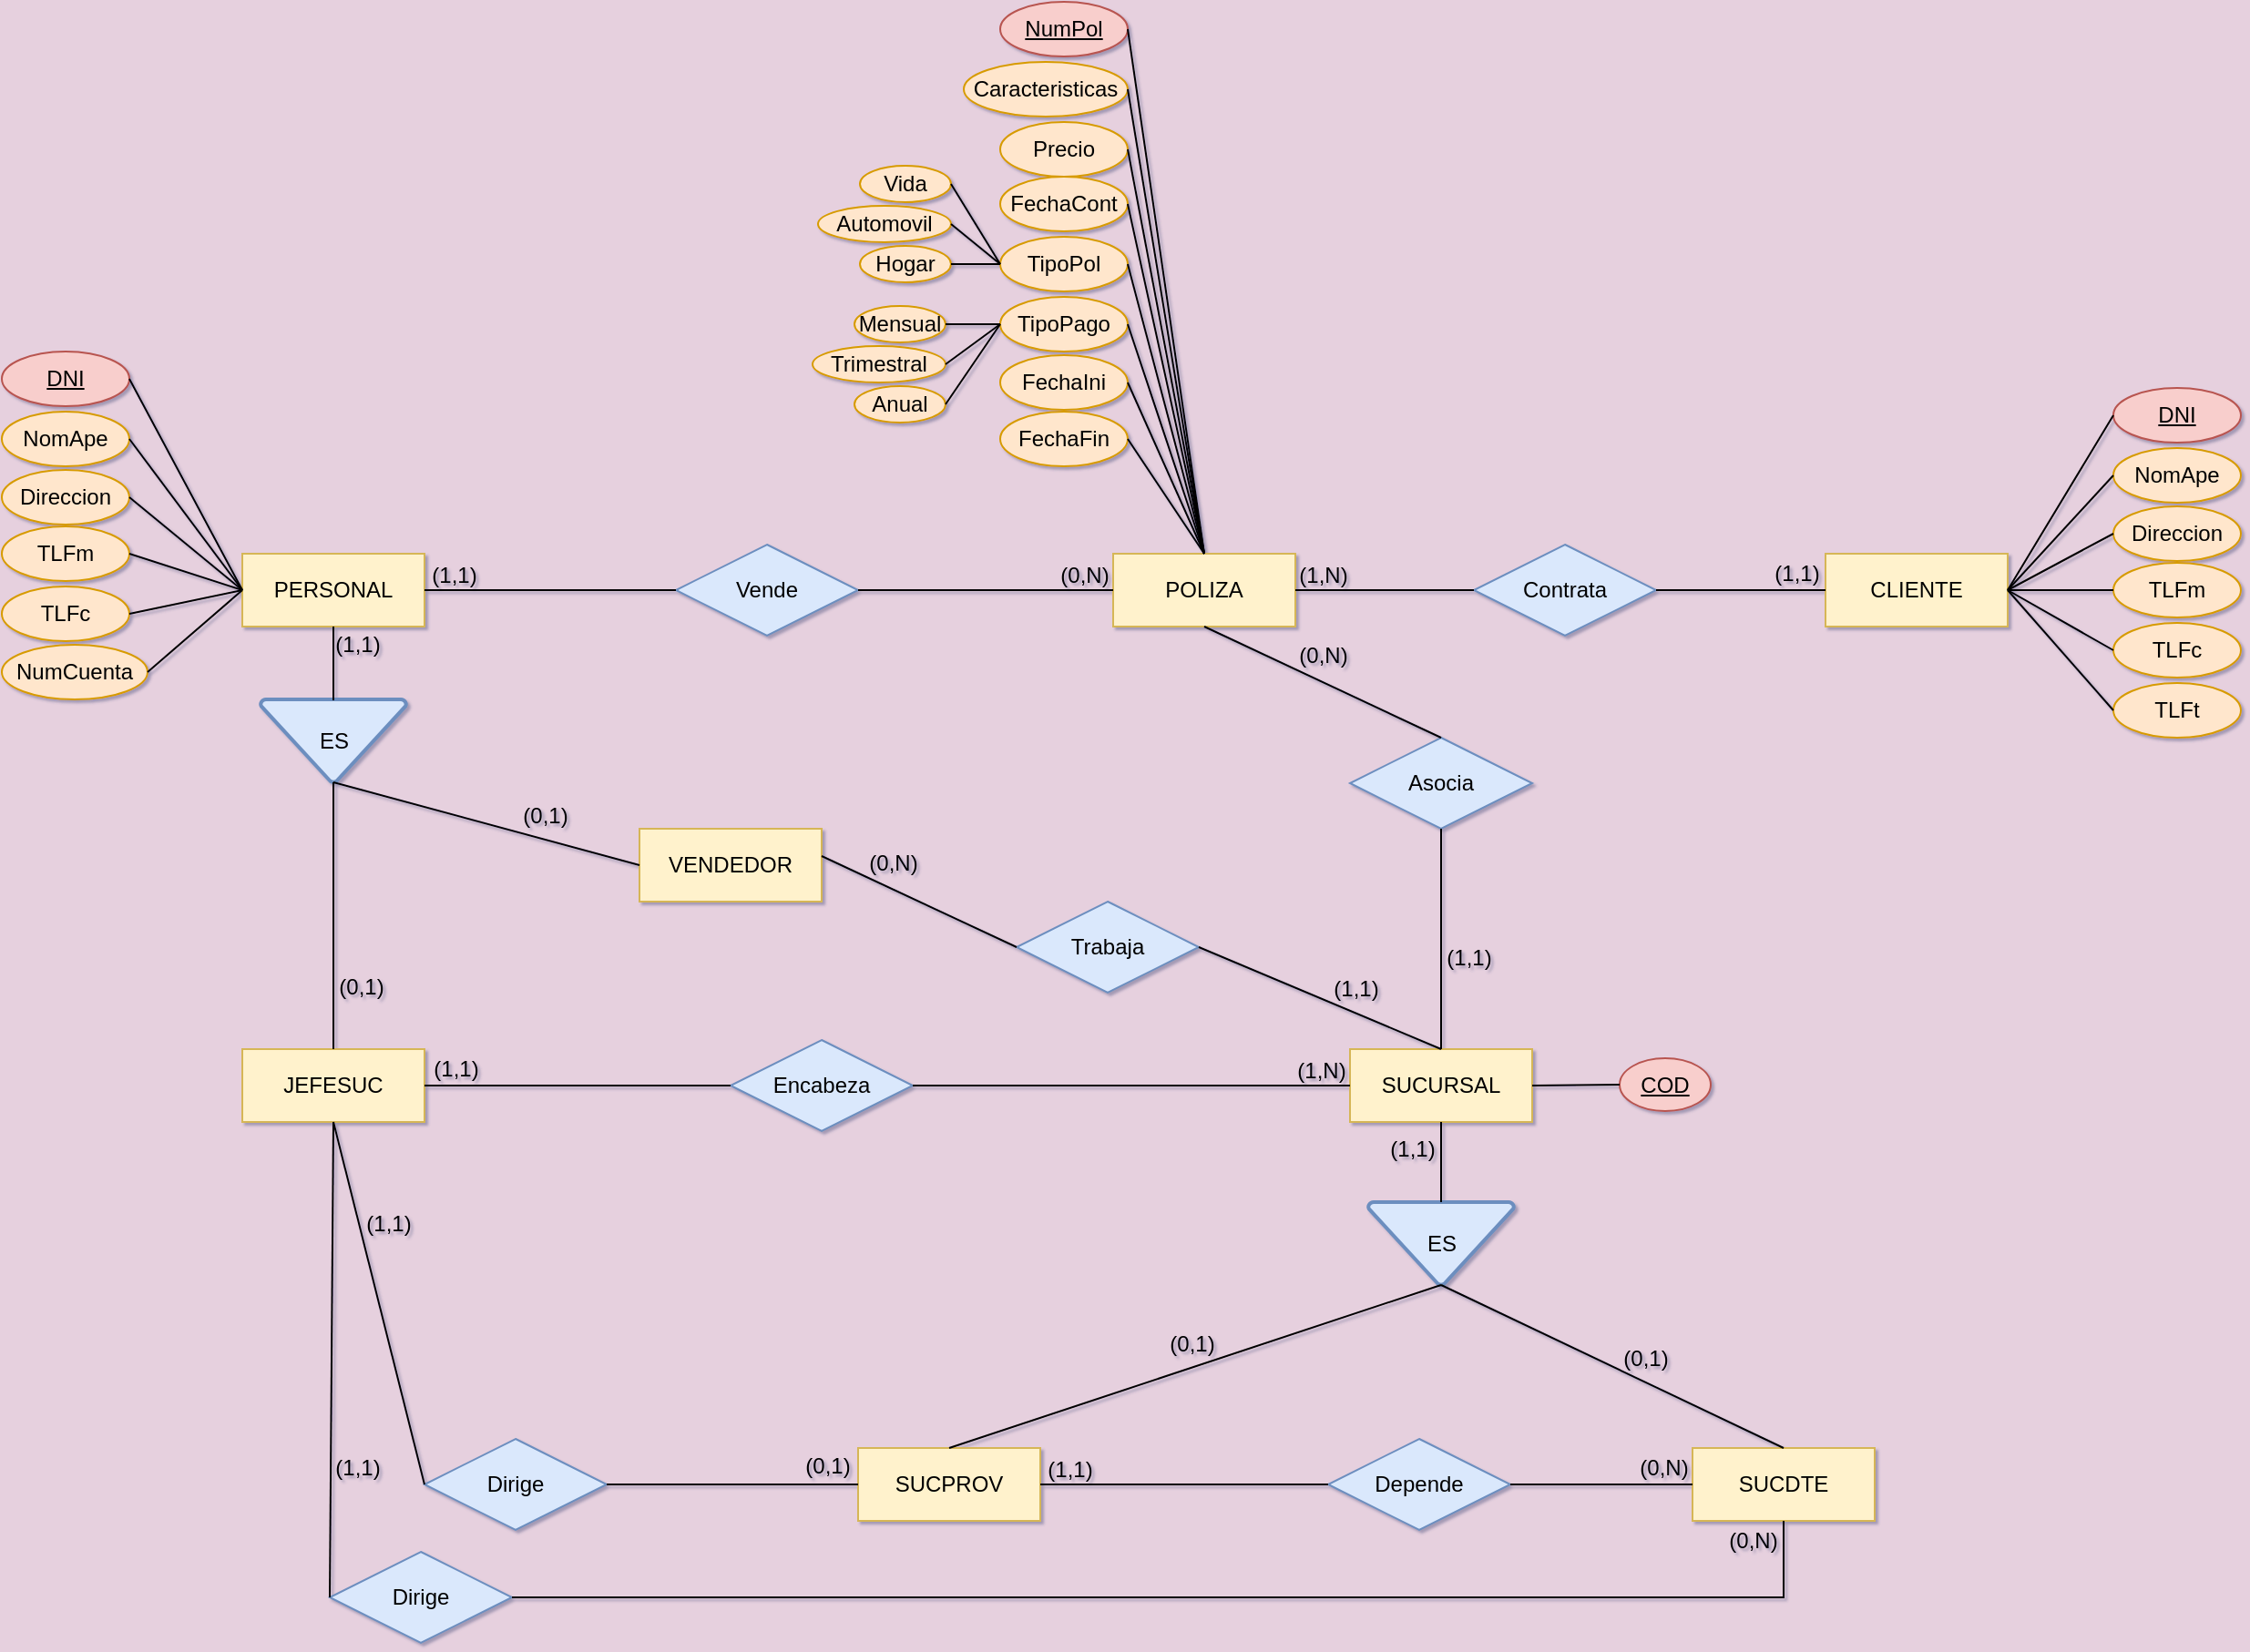<mxfile version="28.2.5">
  <diagram name="Página-1" id="L_BSh97Rvrajgwu3YOM5">
    <mxGraphModel dx="1678" dy="925" grid="1" gridSize="10" guides="1" tooltips="1" connect="1" arrows="1" fold="1" page="1" pageScale="1" pageWidth="2336" pageHeight="1654" background="light-dark(#E6D0DE,#AF8383)" math="0" shadow="1">
      <root>
        <mxCell id="0" />
        <mxCell id="1" parent="0" />
        <mxCell id="KrXGOnQtJ1yFIMdC9X8o-1" value="CLIENTE" style="whiteSpace=wrap;html=1;align=center;fillColor=#fff2cc;strokeColor=#d6b656;" parent="1" vertex="1">
          <mxGeometry x="1673" y="481" width="100" height="40" as="geometry" />
        </mxCell>
        <mxCell id="KrXGOnQtJ1yFIMdC9X8o-2" value="POLIZA" style="whiteSpace=wrap;html=1;align=center;fillColor=#fff2cc;strokeColor=#d6b656;" parent="1" vertex="1">
          <mxGeometry x="1282" y="481" width="100" height="40" as="geometry" />
        </mxCell>
        <mxCell id="KrXGOnQtJ1yFIMdC9X8o-3" value="SUCURSAL" style="whiteSpace=wrap;html=1;align=center;fillColor=#fff2cc;strokeColor=#d6b656;" parent="1" vertex="1">
          <mxGeometry x="1412" y="753" width="100" height="40" as="geometry" />
        </mxCell>
        <mxCell id="KrXGOnQtJ1yFIMdC9X8o-4" value="PERSONAL" style="whiteSpace=wrap;html=1;align=center;fillColor=#fff2cc;strokeColor=#d6b656;" parent="1" vertex="1">
          <mxGeometry x="804" y="481" width="100" height="40" as="geometry" />
        </mxCell>
        <mxCell id="KrXGOnQtJ1yFIMdC9X8o-5" value="&lt;div&gt;JEFESUC&lt;/div&gt;" style="whiteSpace=wrap;html=1;align=center;fillColor=#fff2cc;strokeColor=#d6b656;" parent="1" vertex="1">
          <mxGeometry x="804" y="753" width="100" height="40" as="geometry" />
        </mxCell>
        <mxCell id="KrXGOnQtJ1yFIMdC9X8o-6" value="VENDEDOR" style="whiteSpace=wrap;html=1;align=center;fillColor=#fff2cc;strokeColor=#d6b656;" parent="1" vertex="1">
          <mxGeometry x="1022" y="632" width="100" height="40" as="geometry" />
        </mxCell>
        <mxCell id="KrXGOnQtJ1yFIMdC9X8o-8" value="SUCPROV" style="whiteSpace=wrap;html=1;align=center;fillColor=#fff2cc;strokeColor=#d6b656;" parent="1" vertex="1">
          <mxGeometry x="1142" y="972" width="100" height="40" as="geometry" />
        </mxCell>
        <mxCell id="KrXGOnQtJ1yFIMdC9X8o-9" value="SUCDTE" style="whiteSpace=wrap;html=1;align=center;fillColor=#fff2cc;strokeColor=#d6b656;" parent="1" vertex="1">
          <mxGeometry x="1600" y="972" width="100" height="40" as="geometry" />
        </mxCell>
        <mxCell id="KrXGOnQtJ1yFIMdC9X8o-10" value="Contrata" style="shape=rhombus;perimeter=rhombusPerimeter;whiteSpace=wrap;html=1;align=center;fillColor=#dae8fc;strokeColor=#6c8ebf;" parent="1" vertex="1">
          <mxGeometry x="1480" y="476" width="100" height="50" as="geometry" />
        </mxCell>
        <mxCell id="KrXGOnQtJ1yFIMdC9X8o-11" value="Vende" style="shape=rhombus;perimeter=rhombusPerimeter;whiteSpace=wrap;html=1;align=center;fillColor=#dae8fc;strokeColor=#6c8ebf;" parent="1" vertex="1">
          <mxGeometry x="1042" y="476" width="100" height="50" as="geometry" />
        </mxCell>
        <mxCell id="KrXGOnQtJ1yFIMdC9X8o-12" value="Depende" style="shape=rhombus;perimeter=rhombusPerimeter;whiteSpace=wrap;html=1;align=center;fillColor=#dae8fc;strokeColor=#6c8ebf;" parent="1" vertex="1">
          <mxGeometry x="1400" y="967" width="100" height="50" as="geometry" />
        </mxCell>
        <mxCell id="KrXGOnQtJ1yFIMdC9X8o-13" value="Encabeza" style="shape=rhombus;perimeter=rhombusPerimeter;whiteSpace=wrap;html=1;align=center;fillColor=#dae8fc;strokeColor=#6c8ebf;" parent="1" vertex="1">
          <mxGeometry x="1072" y="748" width="100" height="50" as="geometry" />
        </mxCell>
        <mxCell id="KrXGOnQtJ1yFIMdC9X8o-14" value="Trabaja" style="shape=rhombus;perimeter=rhombusPerimeter;whiteSpace=wrap;html=1;align=center;fillColor=#dae8fc;strokeColor=#6c8ebf;" parent="1" vertex="1">
          <mxGeometry x="1229" y="672" width="100" height="50" as="geometry" />
        </mxCell>
        <mxCell id="KrXGOnQtJ1yFIMdC9X8o-15" value="Dirige" style="shape=rhombus;perimeter=rhombusPerimeter;whiteSpace=wrap;html=1;align=center;fillColor=#dae8fc;strokeColor=#6c8ebf;" parent="1" vertex="1">
          <mxGeometry x="904" y="967" width="100" height="50" as="geometry" />
        </mxCell>
        <mxCell id="KrXGOnQtJ1yFIMdC9X8o-16" value="Dirige" style="shape=rhombus;perimeter=rhombusPerimeter;whiteSpace=wrap;html=1;align=center;fillColor=#dae8fc;strokeColor=#6c8ebf;" parent="1" vertex="1">
          <mxGeometry x="852" y="1029" width="100" height="50" as="geometry" />
        </mxCell>
        <mxCell id="KrXGOnQtJ1yFIMdC9X8o-17" value="Asocia" style="shape=rhombus;perimeter=rhombusPerimeter;whiteSpace=wrap;html=1;align=center;fillColor=#dae8fc;strokeColor=#6c8ebf;" parent="1" vertex="1">
          <mxGeometry x="1412" y="582" width="100" height="50" as="geometry" />
        </mxCell>
        <mxCell id="KrXGOnQtJ1yFIMdC9X8o-18" value="" style="endArrow=none;html=1;rounded=0;entryX=0;entryY=0.5;entryDx=0;entryDy=0;exitX=1;exitY=0.5;exitDx=0;exitDy=0;" parent="1" source="KrXGOnQtJ1yFIMdC9X8o-5" target="KrXGOnQtJ1yFIMdC9X8o-13" edge="1">
          <mxGeometry relative="1" as="geometry">
            <mxPoint x="892" y="778" as="sourcePoint" />
            <mxPoint x="1002" y="772.5" as="targetPoint" />
          </mxGeometry>
        </mxCell>
        <mxCell id="KrXGOnQtJ1yFIMdC9X8o-19" value="" style="endArrow=none;html=1;rounded=0;entryX=0;entryY=0.5;entryDx=0;entryDy=0;exitX=1;exitY=0.5;exitDx=0;exitDy=0;" parent="1" source="KrXGOnQtJ1yFIMdC9X8o-13" target="KrXGOnQtJ1yFIMdC9X8o-3" edge="1">
          <mxGeometry relative="1" as="geometry">
            <mxPoint x="1152" y="823" as="sourcePoint" />
            <mxPoint x="1382" y="828" as="targetPoint" />
          </mxGeometry>
        </mxCell>
        <mxCell id="KrXGOnQtJ1yFIMdC9X8o-20" value="" style="endArrow=none;html=1;rounded=0;entryX=0;entryY=0.5;entryDx=0;entryDy=0;exitX=1;exitY=0.5;exitDx=0;exitDy=0;" parent="1" source="KrXGOnQtJ1yFIMdC9X8o-8" target="KrXGOnQtJ1yFIMdC9X8o-12" edge="1">
          <mxGeometry relative="1" as="geometry">
            <mxPoint x="792" y="573" as="sourcePoint" />
            <mxPoint x="1022" y="578" as="targetPoint" />
          </mxGeometry>
        </mxCell>
        <mxCell id="KrXGOnQtJ1yFIMdC9X8o-21" value="" style="endArrow=none;html=1;rounded=0;exitX=1;exitY=0.5;exitDx=0;exitDy=0;entryX=0;entryY=0.5;entryDx=0;entryDy=0;" parent="1" source="KrXGOnQtJ1yFIMdC9X8o-12" target="KrXGOnQtJ1yFIMdC9X8o-9" edge="1">
          <mxGeometry relative="1" as="geometry">
            <mxPoint x="612" y="573" as="sourcePoint" />
            <mxPoint x="1550" y="1017" as="targetPoint" />
          </mxGeometry>
        </mxCell>
        <mxCell id="Dobw_pbnJO2B4XNPJlrt-1" value="" style="endArrow=none;html=1;rounded=0;entryX=1;entryY=0.5;entryDx=0;entryDy=0;exitX=0;exitY=0.5;exitDx=0;exitDy=0;" parent="1" source="KrXGOnQtJ1yFIMdC9X8o-8" target="KrXGOnQtJ1yFIMdC9X8o-15" edge="1">
          <mxGeometry relative="1" as="geometry">
            <mxPoint x="662" y="443" as="sourcePoint" />
            <mxPoint x="692" y="723" as="targetPoint" />
          </mxGeometry>
        </mxCell>
        <mxCell id="Dobw_pbnJO2B4XNPJlrt-2" value="" style="endArrow=none;html=1;rounded=0;entryX=0;entryY=0.5;entryDx=0;entryDy=0;exitX=1;exitY=0.375;exitDx=0;exitDy=0;exitPerimeter=0;" parent="1" source="KrXGOnQtJ1yFIMdC9X8o-6" target="KrXGOnQtJ1yFIMdC9X8o-14" edge="1">
          <mxGeometry relative="1" as="geometry">
            <mxPoint x="1122" y="662" as="sourcePoint" />
            <mxPoint x="1262" y="722" as="targetPoint" />
          </mxGeometry>
        </mxCell>
        <mxCell id="Dobw_pbnJO2B4XNPJlrt-3" value="" style="endArrow=none;html=1;rounded=0;entryX=0;entryY=0.5;entryDx=0;entryDy=0;exitX=0.5;exitY=1;exitDx=0;exitDy=0;" parent="1" source="KrXGOnQtJ1yFIMdC9X8o-5" target="KrXGOnQtJ1yFIMdC9X8o-15" edge="1">
          <mxGeometry relative="1" as="geometry">
            <mxPoint x="943.52" y="857" as="sourcePoint" />
            <mxPoint x="943.52" y="947" as="targetPoint" />
          </mxGeometry>
        </mxCell>
        <mxCell id="Dobw_pbnJO2B4XNPJlrt-6" value="" style="endArrow=none;html=1;rounded=0;entryX=0;entryY=0.5;entryDx=0;entryDy=0;exitX=0.5;exitY=1;exitDx=0;exitDy=0;" parent="1" source="KrXGOnQtJ1yFIMdC9X8o-5" target="KrXGOnQtJ1yFIMdC9X8o-16" edge="1">
          <mxGeometry relative="1" as="geometry">
            <mxPoint x="884" y="838" as="sourcePoint" />
            <mxPoint x="1024" y="898" as="targetPoint" />
          </mxGeometry>
        </mxCell>
        <mxCell id="Dobw_pbnJO2B4XNPJlrt-8" value="" style="endArrow=none;html=1;rounded=0;exitX=1;exitY=0.5;exitDx=0;exitDy=0;entryX=0.5;entryY=1;entryDx=0;entryDy=0;" parent="1" source="KrXGOnQtJ1yFIMdC9X8o-16" target="KrXGOnQtJ1yFIMdC9X8o-9" edge="1">
          <mxGeometry relative="1" as="geometry">
            <mxPoint x="842" y="878" as="sourcePoint" />
            <mxPoint x="1740" y="1037" as="targetPoint" />
            <Array as="points">
              <mxPoint x="1650" y="1054" />
            </Array>
          </mxGeometry>
        </mxCell>
        <mxCell id="Dobw_pbnJO2B4XNPJlrt-39" value="ES" style="shape=mxgraph.flowchart.merge_or_storage;strokeWidth=2;gradientDirection=north;fontStyle=0;html=1;fillColor=#dae8fc;strokeColor=#6c8ebf;" parent="1" vertex="1">
          <mxGeometry x="814" y="561" width="80" height="45.5" as="geometry" />
        </mxCell>
        <mxCell id="Dobw_pbnJO2B4XNPJlrt-63" value="" style="endArrow=none;html=1;rounded=0;entryX=0.5;entryY=0.011;entryDx=0;entryDy=0;entryPerimeter=0;exitX=0.5;exitY=1;exitDx=0;exitDy=0;" parent="1" source="KrXGOnQtJ1yFIMdC9X8o-4" target="Dobw_pbnJO2B4XNPJlrt-39" edge="1">
          <mxGeometry relative="1" as="geometry">
            <mxPoint x="934" y="551" as="sourcePoint" />
            <mxPoint x="834" y="921" as="targetPoint" />
          </mxGeometry>
        </mxCell>
        <mxCell id="Dobw_pbnJO2B4XNPJlrt-64" value="" style="endArrow=none;html=1;rounded=0;entryX=0;entryY=0.5;entryDx=0;entryDy=0;exitX=0.5;exitY=1;exitDx=0;exitDy=0;exitPerimeter=0;" parent="1" source="Dobw_pbnJO2B4XNPJlrt-39" target="KrXGOnQtJ1yFIMdC9X8o-6" edge="1">
          <mxGeometry relative="1" as="geometry">
            <mxPoint x="922" y="750.995" as="sourcePoint" />
            <mxPoint x="1032" y="731" as="targetPoint" />
          </mxGeometry>
        </mxCell>
        <mxCell id="Dobw_pbnJO2B4XNPJlrt-65" value="" style="endArrow=none;html=1;rounded=0;exitX=0.5;exitY=1;exitDx=0;exitDy=0;exitPerimeter=0;entryX=0.5;entryY=0;entryDx=0;entryDy=0;" parent="1" source="Dobw_pbnJO2B4XNPJlrt-39" target="KrXGOnQtJ1yFIMdC9X8o-5" edge="1">
          <mxGeometry relative="1" as="geometry">
            <mxPoint x="994" y="691" as="sourcePoint" />
            <mxPoint x="864" y="861" as="targetPoint" />
          </mxGeometry>
        </mxCell>
        <mxCell id="Dobw_pbnJO2B4XNPJlrt-66" value="" style="endArrow=none;html=1;rounded=0;entryX=0.5;entryY=0;entryDx=0;entryDy=0;exitX=1;exitY=0.5;exitDx=0;exitDy=0;" parent="1" source="KrXGOnQtJ1yFIMdC9X8o-14" target="KrXGOnQtJ1yFIMdC9X8o-3" edge="1">
          <mxGeometry relative="1" as="geometry">
            <mxPoint x="1332" y="771" as="sourcePoint" />
            <mxPoint x="1289" y="801" as="targetPoint" />
          </mxGeometry>
        </mxCell>
        <mxCell id="Dobw_pbnJO2B4XNPJlrt-67" value="" style="endArrow=none;html=1;rounded=0;exitX=1;exitY=0.5;exitDx=0;exitDy=0;exitPerimeter=0;" parent="1" source="KrXGOnQtJ1yFIMdC9X8o-11" target="KrXGOnQtJ1yFIMdC9X8o-2" edge="1">
          <mxGeometry relative="1" as="geometry">
            <mxPoint x="1132" y="581" as="sourcePoint" />
            <mxPoint x="1239" y="631" as="targetPoint" />
          </mxGeometry>
        </mxCell>
        <mxCell id="Dobw_pbnJO2B4XNPJlrt-68" value="" style="endArrow=none;html=1;rounded=0;exitX=1;exitY=0.5;exitDx=0;exitDy=0;entryX=0;entryY=0.5;entryDx=0;entryDy=0;" parent="1" source="KrXGOnQtJ1yFIMdC9X8o-4" target="KrXGOnQtJ1yFIMdC9X8o-11" edge="1">
          <mxGeometry relative="1" as="geometry">
            <mxPoint x="922" y="501" as="sourcePoint" />
            <mxPoint x="1020" y="510" as="targetPoint" />
          </mxGeometry>
        </mxCell>
        <mxCell id="Dobw_pbnJO2B4XNPJlrt-69" value="" style="endArrow=none;html=1;rounded=0;exitX=1;exitY=0.5;exitDx=0;exitDy=0;entryX=0;entryY=0.5;entryDx=0;entryDy=0;" parent="1" source="KrXGOnQtJ1yFIMdC9X8o-10" target="KrXGOnQtJ1yFIMdC9X8o-1" edge="1">
          <mxGeometry relative="1" as="geometry">
            <mxPoint x="1682" y="511" as="sourcePoint" />
            <mxPoint x="1780" y="510" as="targetPoint" />
          </mxGeometry>
        </mxCell>
        <mxCell id="Dobw_pbnJO2B4XNPJlrt-70" value="" style="endArrow=none;html=1;rounded=0;entryX=0;entryY=0.5;entryDx=0;entryDy=0;exitX=1;exitY=0.5;exitDx=0;exitDy=0;exitPerimeter=0;" parent="1" source="KrXGOnQtJ1yFIMdC9X8o-2" target="KrXGOnQtJ1yFIMdC9X8o-10" edge="1">
          <mxGeometry relative="1" as="geometry">
            <mxPoint x="1472" y="531" as="sourcePoint" />
            <mxPoint x="1579" y="581" as="targetPoint" />
          </mxGeometry>
        </mxCell>
        <mxCell id="Dobw_pbnJO2B4XNPJlrt-71" value="" style="endArrow=none;html=1;rounded=0;exitX=0.5;exitY=1;exitDx=0;exitDy=0;exitPerimeter=0;entryX=0.5;entryY=0;entryDx=0;entryDy=0;" parent="1" source="KrXGOnQtJ1yFIMdC9X8o-2" target="KrXGOnQtJ1yFIMdC9X8o-17" edge="1">
          <mxGeometry relative="1" as="geometry">
            <mxPoint x="1392" y="631" as="sourcePoint" />
            <mxPoint x="1472" y="681" as="targetPoint" />
          </mxGeometry>
        </mxCell>
        <mxCell id="Dobw_pbnJO2B4XNPJlrt-72" value="" style="endArrow=none;html=1;rounded=0;exitX=0.5;exitY=1;exitDx=0;exitDy=0;" parent="1" source="KrXGOnQtJ1yFIMdC9X8o-17" target="KrXGOnQtJ1yFIMdC9X8o-3" edge="1">
          <mxGeometry relative="1" as="geometry">
            <mxPoint x="1472" y="711" as="sourcePoint" />
            <mxPoint x="1482" y="861" as="targetPoint" />
          </mxGeometry>
        </mxCell>
        <mxCell id="Dobw_pbnJO2B4XNPJlrt-73" value="NomApe" style="ellipse;whiteSpace=wrap;html=1;fillColor=#ffe6cc;strokeColor=#d79b00;" parent="1" vertex="1">
          <mxGeometry x="1831" y="423" width="70" height="30" as="geometry" />
        </mxCell>
        <mxCell id="Dobw_pbnJO2B4XNPJlrt-74" value="DNI" style="ellipse;whiteSpace=wrap;html=1;fillColor=#f8cecc;strokeColor=#b85450;fontStyle=4" parent="1" vertex="1">
          <mxGeometry x="1831" y="390" width="70" height="30" as="geometry" />
        </mxCell>
        <mxCell id="Dobw_pbnJO2B4XNPJlrt-75" value="Direccion" style="ellipse;whiteSpace=wrap;html=1;fillColor=#ffe6cc;strokeColor=#d79b00;" parent="1" vertex="1">
          <mxGeometry x="1831" y="455" width="70" height="30" as="geometry" />
        </mxCell>
        <mxCell id="Dobw_pbnJO2B4XNPJlrt-76" value="TLFm" style="ellipse;whiteSpace=wrap;html=1;fillColor=#ffe6cc;strokeColor=#d79b00;" parent="1" vertex="1">
          <mxGeometry x="1831" y="486" width="70" height="30" as="geometry" />
        </mxCell>
        <mxCell id="Dobw_pbnJO2B4XNPJlrt-77" value="TLFc" style="ellipse;whiteSpace=wrap;html=1;fillColor=#ffe6cc;strokeColor=#d79b00;" parent="1" vertex="1">
          <mxGeometry x="1831" y="519" width="70" height="30" as="geometry" />
        </mxCell>
        <mxCell id="Dobw_pbnJO2B4XNPJlrt-78" value="TLFt" style="ellipse;whiteSpace=wrap;html=1;fillColor=#ffe6cc;strokeColor=#d79b00;" parent="1" vertex="1">
          <mxGeometry x="1831" y="552" width="70" height="30" as="geometry" />
        </mxCell>
        <mxCell id="Dobw_pbnJO2B4XNPJlrt-79" value="NumPol" style="ellipse;whiteSpace=wrap;html=1;fillColor=#f8cecc;strokeColor=#b85450;fontStyle=4" parent="1" vertex="1">
          <mxGeometry x="1220" y="178" width="70" height="30" as="geometry" />
        </mxCell>
        <mxCell id="Dobw_pbnJO2B4XNPJlrt-80" value="Caracteristicas" style="ellipse;whiteSpace=wrap;html=1;fillColor=#ffe6cc;strokeColor=#d79b00;" parent="1" vertex="1">
          <mxGeometry x="1200" y="211" width="90" height="30" as="geometry" />
        </mxCell>
        <mxCell id="Dobw_pbnJO2B4XNPJlrt-81" value="Precio" style="ellipse;whiteSpace=wrap;html=1;fillColor=#ffe6cc;strokeColor=#d79b00;" parent="1" vertex="1">
          <mxGeometry x="1220" y="244" width="70" height="30" as="geometry" />
        </mxCell>
        <mxCell id="Dobw_pbnJO2B4XNPJlrt-82" value="FechaCont" style="ellipse;whiteSpace=wrap;html=1;fillColor=#ffe6cc;strokeColor=#d79b00;" parent="1" vertex="1">
          <mxGeometry x="1220" y="274" width="70" height="30" as="geometry" />
        </mxCell>
        <mxCell id="Dobw_pbnJO2B4XNPJlrt-83" value="TipoPol" style="ellipse;whiteSpace=wrap;html=1;fillColor=#ffe6cc;strokeColor=#d79b00;" parent="1" vertex="1">
          <mxGeometry x="1220" y="307" width="70" height="30" as="geometry" />
        </mxCell>
        <mxCell id="Dobw_pbnJO2B4XNPJlrt-84" value="TipoPago" style="ellipse;whiteSpace=wrap;html=1;fillColor=#ffe6cc;strokeColor=#d79b00;" parent="1" vertex="1">
          <mxGeometry x="1220" y="340" width="70" height="30" as="geometry" />
        </mxCell>
        <mxCell id="Dobw_pbnJO2B4XNPJlrt-85" value="FechaIni" style="ellipse;whiteSpace=wrap;html=1;fillColor=#ffe6cc;strokeColor=#d79b00;" parent="1" vertex="1">
          <mxGeometry x="1220" y="372" width="70" height="30" as="geometry" />
        </mxCell>
        <mxCell id="Dobw_pbnJO2B4XNPJlrt-86" value="FechaFin" style="ellipse;whiteSpace=wrap;html=1;fillColor=#ffe6cc;strokeColor=#d79b00;" parent="1" vertex="1">
          <mxGeometry x="1220" y="403" width="70" height="30" as="geometry" />
        </mxCell>
        <mxCell id="Dobw_pbnJO2B4XNPJlrt-87" value="Vida" style="ellipse;whiteSpace=wrap;html=1;fillColor=#ffe6cc;strokeColor=#d79b00;" parent="1" vertex="1">
          <mxGeometry x="1143" y="268" width="50" height="20" as="geometry" />
        </mxCell>
        <mxCell id="Dobw_pbnJO2B4XNPJlrt-88" value="Automovil" style="ellipse;whiteSpace=wrap;html=1;fillColor=#ffe6cc;strokeColor=#d79b00;" parent="1" vertex="1">
          <mxGeometry x="1120" y="290" width="73" height="20" as="geometry" />
        </mxCell>
        <mxCell id="Dobw_pbnJO2B4XNPJlrt-89" value="Hogar" style="ellipse;whiteSpace=wrap;html=1;fillColor=#ffe6cc;strokeColor=#d79b00;" parent="1" vertex="1">
          <mxGeometry x="1143" y="312" width="50" height="20" as="geometry" />
        </mxCell>
        <mxCell id="Dobw_pbnJO2B4XNPJlrt-90" value="COD" style="ellipse;whiteSpace=wrap;html=1;fillColor=#f8cecc;strokeColor=#b85450;fontStyle=4" parent="1" vertex="1">
          <mxGeometry x="1560" y="758" width="50" height="29" as="geometry" />
        </mxCell>
        <mxCell id="Dobw_pbnJO2B4XNPJlrt-91" value="DNI" style="ellipse;whiteSpace=wrap;html=1;fillColor=#f8cecc;strokeColor=#b85450;fontStyle=4" parent="1" vertex="1">
          <mxGeometry x="672" y="370" width="70" height="30" as="geometry" />
        </mxCell>
        <mxCell id="Dobw_pbnJO2B4XNPJlrt-92" value="NomApe" style="ellipse;whiteSpace=wrap;html=1;fillColor=#ffe6cc;strokeColor=#d79b00;" parent="1" vertex="1">
          <mxGeometry x="672" y="403" width="70" height="30" as="geometry" />
        </mxCell>
        <mxCell id="Dobw_pbnJO2B4XNPJlrt-93" value="Direccion" style="ellipse;whiteSpace=wrap;html=1;fillColor=#ffe6cc;strokeColor=#d79b00;" parent="1" vertex="1">
          <mxGeometry x="672" y="435" width="70" height="30" as="geometry" />
        </mxCell>
        <mxCell id="Dobw_pbnJO2B4XNPJlrt-94" value="TLFm" style="ellipse;whiteSpace=wrap;html=1;fillColor=#ffe6cc;strokeColor=#d79b00;" parent="1" vertex="1">
          <mxGeometry x="672" y="466" width="70" height="30" as="geometry" />
        </mxCell>
        <mxCell id="Dobw_pbnJO2B4XNPJlrt-95" value="TLFc" style="ellipse;whiteSpace=wrap;html=1;fillColor=#ffe6cc;strokeColor=#d79b00;" parent="1" vertex="1">
          <mxGeometry x="672" y="499" width="70" height="30" as="geometry" />
        </mxCell>
        <mxCell id="Dobw_pbnJO2B4XNPJlrt-96" value="NumCuenta" style="ellipse;whiteSpace=wrap;html=1;fillColor=#ffe6cc;strokeColor=#d79b00;" parent="1" vertex="1">
          <mxGeometry x="672" y="531" width="80" height="30" as="geometry" />
        </mxCell>
        <mxCell id="JXPAojj7HqvzzVR8Z2ly-1" value="ES" style="shape=mxgraph.flowchart.merge_or_storage;strokeWidth=2;gradientDirection=north;fontStyle=0;html=1;fillColor=#dae8fc;strokeColor=#6c8ebf;" parent="1" vertex="1">
          <mxGeometry x="1422" y="837" width="80" height="45.5" as="geometry" />
        </mxCell>
        <mxCell id="JXPAojj7HqvzzVR8Z2ly-2" value="" style="endArrow=none;html=1;rounded=0;entryX=0.5;entryY=0;entryDx=0;entryDy=0;exitX=0.5;exitY=1;exitDx=0;exitDy=0;entryPerimeter=0;" parent="1" source="KrXGOnQtJ1yFIMdC9X8o-3" target="JXPAojj7HqvzzVR8Z2ly-1" edge="1">
          <mxGeometry relative="1" as="geometry">
            <mxPoint x="1470" y="967" as="sourcePoint" />
            <mxPoint x="1717" y="927" as="targetPoint" />
          </mxGeometry>
        </mxCell>
        <mxCell id="JXPAojj7HqvzzVR8Z2ly-4" value="" style="endArrow=none;html=1;rounded=0;entryX=0.5;entryY=1;entryDx=0;entryDy=0;exitX=0.5;exitY=0;exitDx=0;exitDy=0;entryPerimeter=0;" parent="1" source="KrXGOnQtJ1yFIMdC9X8o-8" target="JXPAojj7HqvzzVR8Z2ly-1" edge="1">
          <mxGeometry relative="1" as="geometry">
            <mxPoint x="1440" y="977" as="sourcePoint" />
            <mxPoint x="1687" y="937" as="targetPoint" />
          </mxGeometry>
        </mxCell>
        <mxCell id="JXPAojj7HqvzzVR8Z2ly-5" value="" style="endArrow=none;html=1;rounded=0;entryX=0.5;entryY=0;entryDx=0;entryDy=0;exitX=0.5;exitY=1;exitDx=0;exitDy=0;exitPerimeter=0;" parent="1" source="JXPAojj7HqvzzVR8Z2ly-1" target="KrXGOnQtJ1yFIMdC9X8o-9" edge="1">
          <mxGeometry relative="1" as="geometry">
            <mxPoint x="1560" y="987" as="sourcePoint" />
            <mxPoint x="1807" y="947" as="targetPoint" />
          </mxGeometry>
        </mxCell>
        <mxCell id="JXPAojj7HqvzzVR8Z2ly-11" value="" style="endArrow=none;html=1;rounded=0;entryX=0;entryY=0.5;entryDx=0;entryDy=0;exitX=1;exitY=0.5;exitDx=0;exitDy=0;" parent="1" source="Dobw_pbnJO2B4XNPJlrt-91" target="KrXGOnQtJ1yFIMdC9X8o-4" edge="1">
          <mxGeometry relative="1" as="geometry">
            <mxPoint x="802" y="320" as="sourcePoint" />
            <mxPoint x="1049" y="280" as="targetPoint" />
          </mxGeometry>
        </mxCell>
        <mxCell id="JXPAojj7HqvzzVR8Z2ly-12" value="" style="endArrow=none;html=1;rounded=0;entryX=0;entryY=0.5;entryDx=0;entryDy=0;exitX=1;exitY=0.5;exitDx=0;exitDy=0;" parent="1" source="Dobw_pbnJO2B4XNPJlrt-92" target="KrXGOnQtJ1yFIMdC9X8o-4" edge="1">
          <mxGeometry relative="1" as="geometry">
            <mxPoint x="792" y="340" as="sourcePoint" />
            <mxPoint x="1039" y="300" as="targetPoint" />
          </mxGeometry>
        </mxCell>
        <mxCell id="JXPAojj7HqvzzVR8Z2ly-13" value="" style="endArrow=none;html=1;rounded=0;entryX=0;entryY=0.5;entryDx=0;entryDy=0;exitX=1;exitY=0.5;exitDx=0;exitDy=0;" parent="1" source="Dobw_pbnJO2B4XNPJlrt-93" target="KrXGOnQtJ1yFIMdC9X8o-4" edge="1">
          <mxGeometry relative="1" as="geometry">
            <mxPoint x="842" y="300" as="sourcePoint" />
            <mxPoint x="864" y="538" as="targetPoint" />
          </mxGeometry>
        </mxCell>
        <mxCell id="JXPAojj7HqvzzVR8Z2ly-14" value="" style="endArrow=none;html=1;rounded=0;entryX=0;entryY=0.5;entryDx=0;entryDy=0;exitX=1;exitY=0.5;exitDx=0;exitDy=0;" parent="1" source="Dobw_pbnJO2B4XNPJlrt-94" target="KrXGOnQtJ1yFIMdC9X8o-4" edge="1">
          <mxGeometry relative="1" as="geometry">
            <mxPoint x="802" y="320" as="sourcePoint" />
            <mxPoint x="824" y="558" as="targetPoint" />
          </mxGeometry>
        </mxCell>
        <mxCell id="JXPAojj7HqvzzVR8Z2ly-15" value="" style="endArrow=none;html=1;rounded=0;exitX=1;exitY=0.5;exitDx=0;exitDy=0;entryX=0;entryY=0.5;entryDx=0;entryDy=0;" parent="1" source="Dobw_pbnJO2B4XNPJlrt-95" target="KrXGOnQtJ1yFIMdC9X8o-4" edge="1">
          <mxGeometry relative="1" as="geometry">
            <mxPoint x="812" y="360" as="sourcePoint" />
            <mxPoint x="802" y="500" as="targetPoint" />
          </mxGeometry>
        </mxCell>
        <mxCell id="JXPAojj7HqvzzVR8Z2ly-16" value="" style="endArrow=none;html=1;rounded=0;entryX=0;entryY=0.5;entryDx=0;entryDy=0;exitX=1;exitY=0.5;exitDx=0;exitDy=0;" parent="1" source="Dobw_pbnJO2B4XNPJlrt-96" target="KrXGOnQtJ1yFIMdC9X8o-4" edge="1">
          <mxGeometry relative="1" as="geometry">
            <mxPoint x="832" y="380" as="sourcePoint" />
            <mxPoint x="854" y="618" as="targetPoint" />
          </mxGeometry>
        </mxCell>
        <mxCell id="JXPAojj7HqvzzVR8Z2ly-18" value="" style="endArrow=none;html=1;rounded=0;entryX=0.5;entryY=0;entryDx=0;entryDy=0;exitX=1;exitY=0.5;exitDx=0;exitDy=0;" parent="1" source="Dobw_pbnJO2B4XNPJlrt-79" target="KrXGOnQtJ1yFIMdC9X8o-2" edge="1">
          <mxGeometry relative="1" as="geometry">
            <mxPoint x="1300" y="280" as="sourcePoint" />
            <mxPoint x="1322" y="518" as="targetPoint" />
          </mxGeometry>
        </mxCell>
        <mxCell id="JXPAojj7HqvzzVR8Z2ly-19" value="" style="endArrow=none;html=1;rounded=0;entryX=0.5;entryY=0;entryDx=0;entryDy=0;exitX=1;exitY=0.5;exitDx=0;exitDy=0;" parent="1" source="Dobw_pbnJO2B4XNPJlrt-80" target="KrXGOnQtJ1yFIMdC9X8o-2" edge="1">
          <mxGeometry relative="1" as="geometry">
            <mxPoint x="1320" y="270" as="sourcePoint" />
            <mxPoint x="1362" y="558" as="targetPoint" />
          </mxGeometry>
        </mxCell>
        <mxCell id="JXPAojj7HqvzzVR8Z2ly-20" value="" style="endArrow=none;html=1;rounded=0;entryX=0.5;entryY=0;entryDx=0;entryDy=0;exitX=1;exitY=0.5;exitDx=0;exitDy=0;" parent="1" source="Dobw_pbnJO2B4XNPJlrt-81" target="KrXGOnQtJ1yFIMdC9X8o-2" edge="1">
          <mxGeometry relative="1" as="geometry">
            <mxPoint x="1280" y="250" as="sourcePoint" />
            <mxPoint x="1322" y="538" as="targetPoint" />
          </mxGeometry>
        </mxCell>
        <mxCell id="JXPAojj7HqvzzVR8Z2ly-21" value="" style="endArrow=none;html=1;rounded=0;entryX=0.5;entryY=0;entryDx=0;entryDy=0;exitX=1;exitY=0.5;exitDx=0;exitDy=0;" parent="1" source="Dobw_pbnJO2B4XNPJlrt-82" target="KrXGOnQtJ1yFIMdC9X8o-2" edge="1">
          <mxGeometry relative="1" as="geometry">
            <mxPoint x="1320" y="310" as="sourcePoint" />
            <mxPoint x="1362" y="598" as="targetPoint" />
          </mxGeometry>
        </mxCell>
        <mxCell id="JXPAojj7HqvzzVR8Z2ly-22" value="" style="endArrow=none;html=1;rounded=0;entryX=0;entryY=0.5;entryDx=0;entryDy=0;exitX=1;exitY=0.5;exitDx=0;exitDy=0;" parent="1" source="KrXGOnQtJ1yFIMdC9X8o-3" target="Dobw_pbnJO2B4XNPJlrt-90" edge="1">
          <mxGeometry relative="1" as="geometry">
            <mxPoint x="1630" y="717" as="sourcePoint" />
            <mxPoint x="1672" y="1005" as="targetPoint" />
          </mxGeometry>
        </mxCell>
        <mxCell id="JXPAojj7HqvzzVR8Z2ly-26" value="" style="endArrow=none;html=1;rounded=0;entryX=0.5;entryY=0;entryDx=0;entryDy=0;exitX=1;exitY=0.5;exitDx=0;exitDy=0;" parent="1" source="Dobw_pbnJO2B4XNPJlrt-83" target="KrXGOnQtJ1yFIMdC9X8o-2" edge="1">
          <mxGeometry relative="1" as="geometry">
            <mxPoint x="1300" y="300" as="sourcePoint" />
            <mxPoint x="1342" y="588" as="targetPoint" />
          </mxGeometry>
        </mxCell>
        <mxCell id="JXPAojj7HqvzzVR8Z2ly-27" value="" style="endArrow=none;html=1;rounded=0;entryX=0;entryY=0.5;entryDx=0;entryDy=0;exitX=1;exitY=0.5;exitDx=0;exitDy=0;" parent="1" source="Dobw_pbnJO2B4XNPJlrt-87" target="Dobw_pbnJO2B4XNPJlrt-83" edge="1">
          <mxGeometry relative="1" as="geometry">
            <mxPoint x="1110" y="360" as="sourcePoint" />
            <mxPoint x="1152" y="648" as="targetPoint" />
          </mxGeometry>
        </mxCell>
        <mxCell id="JXPAojj7HqvzzVR8Z2ly-28" value="" style="endArrow=none;html=1;rounded=0;entryX=0;entryY=0.5;entryDx=0;entryDy=0;exitX=1;exitY=0.5;exitDx=0;exitDy=0;" parent="1" source="Dobw_pbnJO2B4XNPJlrt-88" target="Dobw_pbnJO2B4XNPJlrt-83" edge="1">
          <mxGeometry relative="1" as="geometry">
            <mxPoint x="1130" y="340" as="sourcePoint" />
            <mxPoint x="1172" y="628" as="targetPoint" />
          </mxGeometry>
        </mxCell>
        <mxCell id="JXPAojj7HqvzzVR8Z2ly-29" value="" style="endArrow=none;html=1;rounded=0;entryX=0;entryY=0.5;entryDx=0;entryDy=0;exitX=1;exitY=0.5;exitDx=0;exitDy=0;" parent="1" source="Dobw_pbnJO2B4XNPJlrt-89" target="Dobw_pbnJO2B4XNPJlrt-83" edge="1">
          <mxGeometry relative="1" as="geometry">
            <mxPoint x="1190" y="370" as="sourcePoint" />
            <mxPoint x="1242" y="394" as="targetPoint" />
          </mxGeometry>
        </mxCell>
        <mxCell id="JXPAojj7HqvzzVR8Z2ly-30" value="" style="endArrow=none;html=1;rounded=0;entryX=0.5;entryY=0;entryDx=0;entryDy=0;exitX=1;exitY=0.5;exitDx=0;exitDy=0;" parent="1" source="Dobw_pbnJO2B4XNPJlrt-86" target="KrXGOnQtJ1yFIMdC9X8o-2" edge="1">
          <mxGeometry relative="1" as="geometry">
            <mxPoint x="1360" y="380" as="sourcePoint" />
            <mxPoint x="1412" y="404" as="targetPoint" />
          </mxGeometry>
        </mxCell>
        <mxCell id="JXPAojj7HqvzzVR8Z2ly-31" value="" style="endArrow=none;html=1;rounded=0;entryX=0.5;entryY=0;entryDx=0;entryDy=0;exitX=1;exitY=0.5;exitDx=0;exitDy=0;" parent="1" source="Dobw_pbnJO2B4XNPJlrt-85" target="KrXGOnQtJ1yFIMdC9X8o-2" edge="1">
          <mxGeometry relative="1" as="geometry">
            <mxPoint x="1360" y="390" as="sourcePoint" />
            <mxPoint x="1412" y="414" as="targetPoint" />
          </mxGeometry>
        </mxCell>
        <mxCell id="JXPAojj7HqvzzVR8Z2ly-32" value="" style="endArrow=none;html=1;rounded=0;entryX=0.5;entryY=0;entryDx=0;entryDy=0;exitX=1;exitY=0.5;exitDx=0;exitDy=0;" parent="1" source="Dobw_pbnJO2B4XNPJlrt-84" target="KrXGOnQtJ1yFIMdC9X8o-2" edge="1">
          <mxGeometry relative="1" as="geometry">
            <mxPoint x="1380" y="330" as="sourcePoint" />
            <mxPoint x="1422" y="384" as="targetPoint" />
          </mxGeometry>
        </mxCell>
        <mxCell id="JXPAojj7HqvzzVR8Z2ly-33" value="" style="endArrow=none;html=1;rounded=0;entryX=1;entryY=0.5;entryDx=0;entryDy=0;exitX=0;exitY=0.5;exitDx=0;exitDy=0;" parent="1" source="Dobw_pbnJO2B4XNPJlrt-74" target="KrXGOnQtJ1yFIMdC9X8o-1" edge="1">
          <mxGeometry relative="1" as="geometry">
            <mxPoint x="1761" y="410" as="sourcePoint" />
            <mxPoint x="1813" y="434" as="targetPoint" />
          </mxGeometry>
        </mxCell>
        <mxCell id="JXPAojj7HqvzzVR8Z2ly-34" value="" style="endArrow=none;html=1;rounded=0;entryX=1;entryY=0.5;entryDx=0;entryDy=0;exitX=0;exitY=0.5;exitDx=0;exitDy=0;" parent="1" source="Dobw_pbnJO2B4XNPJlrt-73" target="KrXGOnQtJ1yFIMdC9X8o-1" edge="1">
          <mxGeometry relative="1" as="geometry">
            <mxPoint x="1851" y="430" as="sourcePoint" />
            <mxPoint x="1903" y="454" as="targetPoint" />
          </mxGeometry>
        </mxCell>
        <mxCell id="JXPAojj7HqvzzVR8Z2ly-36" value="" style="endArrow=none;html=1;rounded=0;entryX=1;entryY=0.5;entryDx=0;entryDy=0;exitX=0;exitY=0.5;exitDx=0;exitDy=0;" parent="1" source="Dobw_pbnJO2B4XNPJlrt-75" target="KrXGOnQtJ1yFIMdC9X8o-1" edge="1">
          <mxGeometry relative="1" as="geometry">
            <mxPoint x="1949" y="430" as="sourcePoint" />
            <mxPoint x="1851" y="549" as="targetPoint" />
          </mxGeometry>
        </mxCell>
        <mxCell id="JXPAojj7HqvzzVR8Z2ly-37" value="" style="endArrow=none;html=1;rounded=0;entryX=1;entryY=0.5;entryDx=0;entryDy=0;exitX=0;exitY=0.5;exitDx=0;exitDy=0;" parent="1" source="Dobw_pbnJO2B4XNPJlrt-76" target="KrXGOnQtJ1yFIMdC9X8o-1" edge="1">
          <mxGeometry relative="1" as="geometry">
            <mxPoint x="1939" y="460" as="sourcePoint" />
            <mxPoint x="1841" y="579" as="targetPoint" />
          </mxGeometry>
        </mxCell>
        <mxCell id="JXPAojj7HqvzzVR8Z2ly-38" value="" style="endArrow=none;html=1;rounded=0;entryX=1;entryY=0.5;entryDx=0;entryDy=0;exitX=0;exitY=0.5;exitDx=0;exitDy=0;" parent="1" source="Dobw_pbnJO2B4XNPJlrt-77" target="KrXGOnQtJ1yFIMdC9X8o-1" edge="1">
          <mxGeometry relative="1" as="geometry">
            <mxPoint x="1939" y="480" as="sourcePoint" />
            <mxPoint x="1841" y="599" as="targetPoint" />
          </mxGeometry>
        </mxCell>
        <mxCell id="JXPAojj7HqvzzVR8Z2ly-39" value="" style="endArrow=none;html=1;rounded=0;entryX=1;entryY=0.5;entryDx=0;entryDy=0;exitX=0;exitY=0.5;exitDx=0;exitDy=0;" parent="1" source="Dobw_pbnJO2B4XNPJlrt-78" target="KrXGOnQtJ1yFIMdC9X8o-1" edge="1">
          <mxGeometry relative="1" as="geometry">
            <mxPoint x="1949" y="530" as="sourcePoint" />
            <mxPoint x="1851" y="649" as="targetPoint" />
          </mxGeometry>
        </mxCell>
        <mxCell id="JXPAojj7HqvzzVR8Z2ly-40" value="Mensual" style="ellipse;whiteSpace=wrap;html=1;fillColor=#ffe6cc;strokeColor=#d79b00;" parent="1" vertex="1">
          <mxGeometry x="1140" y="345" width="50" height="20" as="geometry" />
        </mxCell>
        <mxCell id="JXPAojj7HqvzzVR8Z2ly-41" value="Trimestral" style="ellipse;whiteSpace=wrap;html=1;fillColor=#ffe6cc;strokeColor=#d79b00;" parent="1" vertex="1">
          <mxGeometry x="1117" y="367" width="73" height="20" as="geometry" />
        </mxCell>
        <mxCell id="JXPAojj7HqvzzVR8Z2ly-42" value="&lt;div&gt;Anual&lt;/div&gt;" style="ellipse;whiteSpace=wrap;html=1;fillColor=#ffe6cc;strokeColor=#d79b00;" parent="1" vertex="1">
          <mxGeometry x="1140" y="389" width="50" height="20" as="geometry" />
        </mxCell>
        <mxCell id="JXPAojj7HqvzzVR8Z2ly-43" value="" style="endArrow=none;html=1;rounded=0;entryX=0;entryY=0.5;entryDx=0;entryDy=0;exitX=1;exitY=0.5;exitDx=0;exitDy=0;" parent="1" source="JXPAojj7HqvzzVR8Z2ly-40" target="Dobw_pbnJO2B4XNPJlrt-84" edge="1">
          <mxGeometry relative="1" as="geometry">
            <mxPoint x="1060" y="430" as="sourcePoint" />
            <mxPoint x="1170" y="392" as="targetPoint" />
          </mxGeometry>
        </mxCell>
        <mxCell id="JXPAojj7HqvzzVR8Z2ly-44" value="" style="endArrow=none;html=1;rounded=0;entryX=0;entryY=0.5;entryDx=0;entryDy=0;exitX=1;exitY=0.5;exitDx=0;exitDy=0;" parent="1" source="JXPAojj7HqvzzVR8Z2ly-41" target="Dobw_pbnJO2B4XNPJlrt-84" edge="1">
          <mxGeometry relative="1" as="geometry">
            <mxPoint x="1080" y="410" as="sourcePoint" />
            <mxPoint x="1170" y="392" as="targetPoint" />
          </mxGeometry>
        </mxCell>
        <mxCell id="JXPAojj7HqvzzVR8Z2ly-45" value="" style="endArrow=none;html=1;rounded=0;entryX=0;entryY=0.5;entryDx=0;entryDy=0;exitX=1;exitY=0.5;exitDx=0;exitDy=0;" parent="1" source="JXPAojj7HqvzzVR8Z2ly-42" target="Dobw_pbnJO2B4XNPJlrt-84" edge="1">
          <mxGeometry relative="1" as="geometry">
            <mxPoint x="1140" y="440" as="sourcePoint" />
            <mxPoint x="1170" y="392" as="targetPoint" />
          </mxGeometry>
        </mxCell>
        <mxCell id="4Ge2thAeXuA-6wFqmvGh-1" value="(1,1)" style="text;html=1;align=center;verticalAlign=middle;resizable=0;points=[];autosize=1;strokeColor=none;fillColor=none;" vertex="1" parent="1">
          <mxGeometry x="1632" y="477" width="50" height="30" as="geometry" />
        </mxCell>
        <mxCell id="4Ge2thAeXuA-6wFqmvGh-2" value="(1,1)" style="text;html=1;align=center;verticalAlign=middle;resizable=0;points=[];autosize=1;strokeColor=none;fillColor=none;" vertex="1" parent="1">
          <mxGeometry x="895" y="478" width="50" height="30" as="geometry" />
        </mxCell>
        <mxCell id="4Ge2thAeXuA-6wFqmvGh-3" value="(1,1)" style="text;html=1;align=center;verticalAlign=middle;resizable=0;points=[];autosize=1;strokeColor=none;fillColor=none;" vertex="1" parent="1">
          <mxGeometry x="896" y="749" width="50" height="30" as="geometry" />
        </mxCell>
        <mxCell id="4Ge2thAeXuA-6wFqmvGh-4" value="(1,1)" style="text;html=1;align=center;verticalAlign=middle;resizable=0;points=[];autosize=1;strokeColor=none;fillColor=none;" vertex="1" parent="1">
          <mxGeometry x="1390" y="705" width="50" height="30" as="geometry" />
        </mxCell>
        <mxCell id="4Ge2thAeXuA-6wFqmvGh-5" value="(1,1)" style="text;html=1;align=center;verticalAlign=middle;resizable=0;points=[];autosize=1;strokeColor=none;fillColor=none;" vertex="1" parent="1">
          <mxGeometry x="859" y="834" width="50" height="30" as="geometry" />
        </mxCell>
        <mxCell id="4Ge2thAeXuA-6wFqmvGh-6" value="(1,1)" style="text;html=1;align=center;verticalAlign=middle;resizable=0;points=[];autosize=1;strokeColor=none;fillColor=none;" vertex="1" parent="1">
          <mxGeometry x="842" y="968" width="50" height="30" as="geometry" />
        </mxCell>
        <mxCell id="4Ge2thAeXuA-6wFqmvGh-7" value="(1,1)" style="text;html=1;align=center;verticalAlign=middle;resizable=0;points=[];autosize=1;strokeColor=none;fillColor=none;" vertex="1" parent="1">
          <mxGeometry x="1452" y="688" width="50" height="30" as="geometry" />
        </mxCell>
        <mxCell id="4Ge2thAeXuA-6wFqmvGh-8" value="(1,1)" style="text;html=1;align=center;verticalAlign=middle;resizable=0;points=[];autosize=1;strokeColor=none;fillColor=none;" vertex="1" parent="1">
          <mxGeometry x="1233" y="969" width="50" height="30" as="geometry" />
        </mxCell>
        <mxCell id="4Ge2thAeXuA-6wFqmvGh-9" value="(1,1)" style="text;html=1;align=center;verticalAlign=middle;resizable=0;points=[];autosize=1;strokeColor=none;fillColor=none;" vertex="1" parent="1">
          <mxGeometry x="1421" y="793" width="50" height="30" as="geometry" />
        </mxCell>
        <mxCell id="4Ge2thAeXuA-6wFqmvGh-10" value="(1,1)" style="text;html=1;align=center;verticalAlign=middle;resizable=0;points=[];autosize=1;strokeColor=none;fillColor=none;" vertex="1" parent="1">
          <mxGeometry x="842" y="516" width="50" height="30" as="geometry" />
        </mxCell>
        <mxCell id="4Ge2thAeXuA-6wFqmvGh-11" value="(1,N)" style="text;html=1;align=center;verticalAlign=middle;resizable=0;points=[];autosize=1;strokeColor=none;fillColor=none;" vertex="1" parent="1">
          <mxGeometry x="1372" y="478" width="50" height="30" as="geometry" />
        </mxCell>
        <mxCell id="4Ge2thAeXuA-6wFqmvGh-12" value="(1,N)" style="text;html=1;align=center;verticalAlign=middle;resizable=0;points=[];autosize=1;strokeColor=none;fillColor=none;" vertex="1" parent="1">
          <mxGeometry x="1371" y="750" width="50" height="30" as="geometry" />
        </mxCell>
        <mxCell id="4Ge2thAeXuA-6wFqmvGh-13" value="(0,N)" style="text;html=1;align=center;verticalAlign=middle;resizable=0;points=[];autosize=1;strokeColor=none;fillColor=none;" vertex="1" parent="1">
          <mxGeometry x="1241" y="478" width="50" height="30" as="geometry" />
        </mxCell>
        <mxCell id="4Ge2thAeXuA-6wFqmvGh-14" value="(0,N)" style="text;html=1;align=center;verticalAlign=middle;resizable=0;points=[];autosize=1;strokeColor=none;fillColor=none;" vertex="1" parent="1">
          <mxGeometry x="1136" y="636" width="50" height="30" as="geometry" />
        </mxCell>
        <mxCell id="4Ge2thAeXuA-6wFqmvGh-15" value="(0,N)" style="text;html=1;align=center;verticalAlign=middle;resizable=0;points=[];autosize=1;strokeColor=none;fillColor=none;" vertex="1" parent="1">
          <mxGeometry x="1608" y="1008" width="50" height="30" as="geometry" />
        </mxCell>
        <mxCell id="4Ge2thAeXuA-6wFqmvGh-16" value="(0,N)" style="text;html=1;align=center;verticalAlign=middle;resizable=0;points=[];autosize=1;strokeColor=none;fillColor=none;" vertex="1" parent="1">
          <mxGeometry x="1372" y="522" width="50" height="30" as="geometry" />
        </mxCell>
        <mxCell id="4Ge2thAeXuA-6wFqmvGh-17" value="(0,N)" style="text;html=1;align=center;verticalAlign=middle;resizable=0;points=[];autosize=1;strokeColor=none;fillColor=none;" vertex="1" parent="1">
          <mxGeometry x="1559" y="968" width="50" height="30" as="geometry" />
        </mxCell>
        <mxCell id="4Ge2thAeXuA-6wFqmvGh-18" value="(0,1)" style="text;html=1;align=center;verticalAlign=middle;resizable=0;points=[];autosize=1;strokeColor=none;fillColor=none;" vertex="1" parent="1">
          <mxGeometry x="1100" y="967" width="50" height="30" as="geometry" />
        </mxCell>
        <mxCell id="4Ge2thAeXuA-6wFqmvGh-20" value="(0,1)" style="text;html=1;align=center;verticalAlign=middle;resizable=0;points=[];autosize=1;strokeColor=none;fillColor=none;" vertex="1" parent="1">
          <mxGeometry x="1300" y="900" width="50" height="30" as="geometry" />
        </mxCell>
        <mxCell id="4Ge2thAeXuA-6wFqmvGh-23" value="(0,1)" style="text;html=1;align=center;verticalAlign=middle;resizable=0;points=[];autosize=1;strokeColor=none;fillColor=none;" vertex="1" parent="1">
          <mxGeometry x="1549" y="908" width="50" height="30" as="geometry" />
        </mxCell>
        <mxCell id="4Ge2thAeXuA-6wFqmvGh-24" value="(0,1)" style="text;html=1;align=center;verticalAlign=middle;resizable=0;points=[];autosize=1;strokeColor=none;fillColor=none;" vertex="1" parent="1">
          <mxGeometry x="945" y="610" width="50" height="30" as="geometry" />
        </mxCell>
        <mxCell id="4Ge2thAeXuA-6wFqmvGh-25" value="(0,1)" style="text;html=1;align=center;verticalAlign=middle;resizable=0;points=[];autosize=1;strokeColor=none;fillColor=none;" vertex="1" parent="1">
          <mxGeometry x="844" y="704" width="50" height="30" as="geometry" />
        </mxCell>
      </root>
    </mxGraphModel>
  </diagram>
</mxfile>
